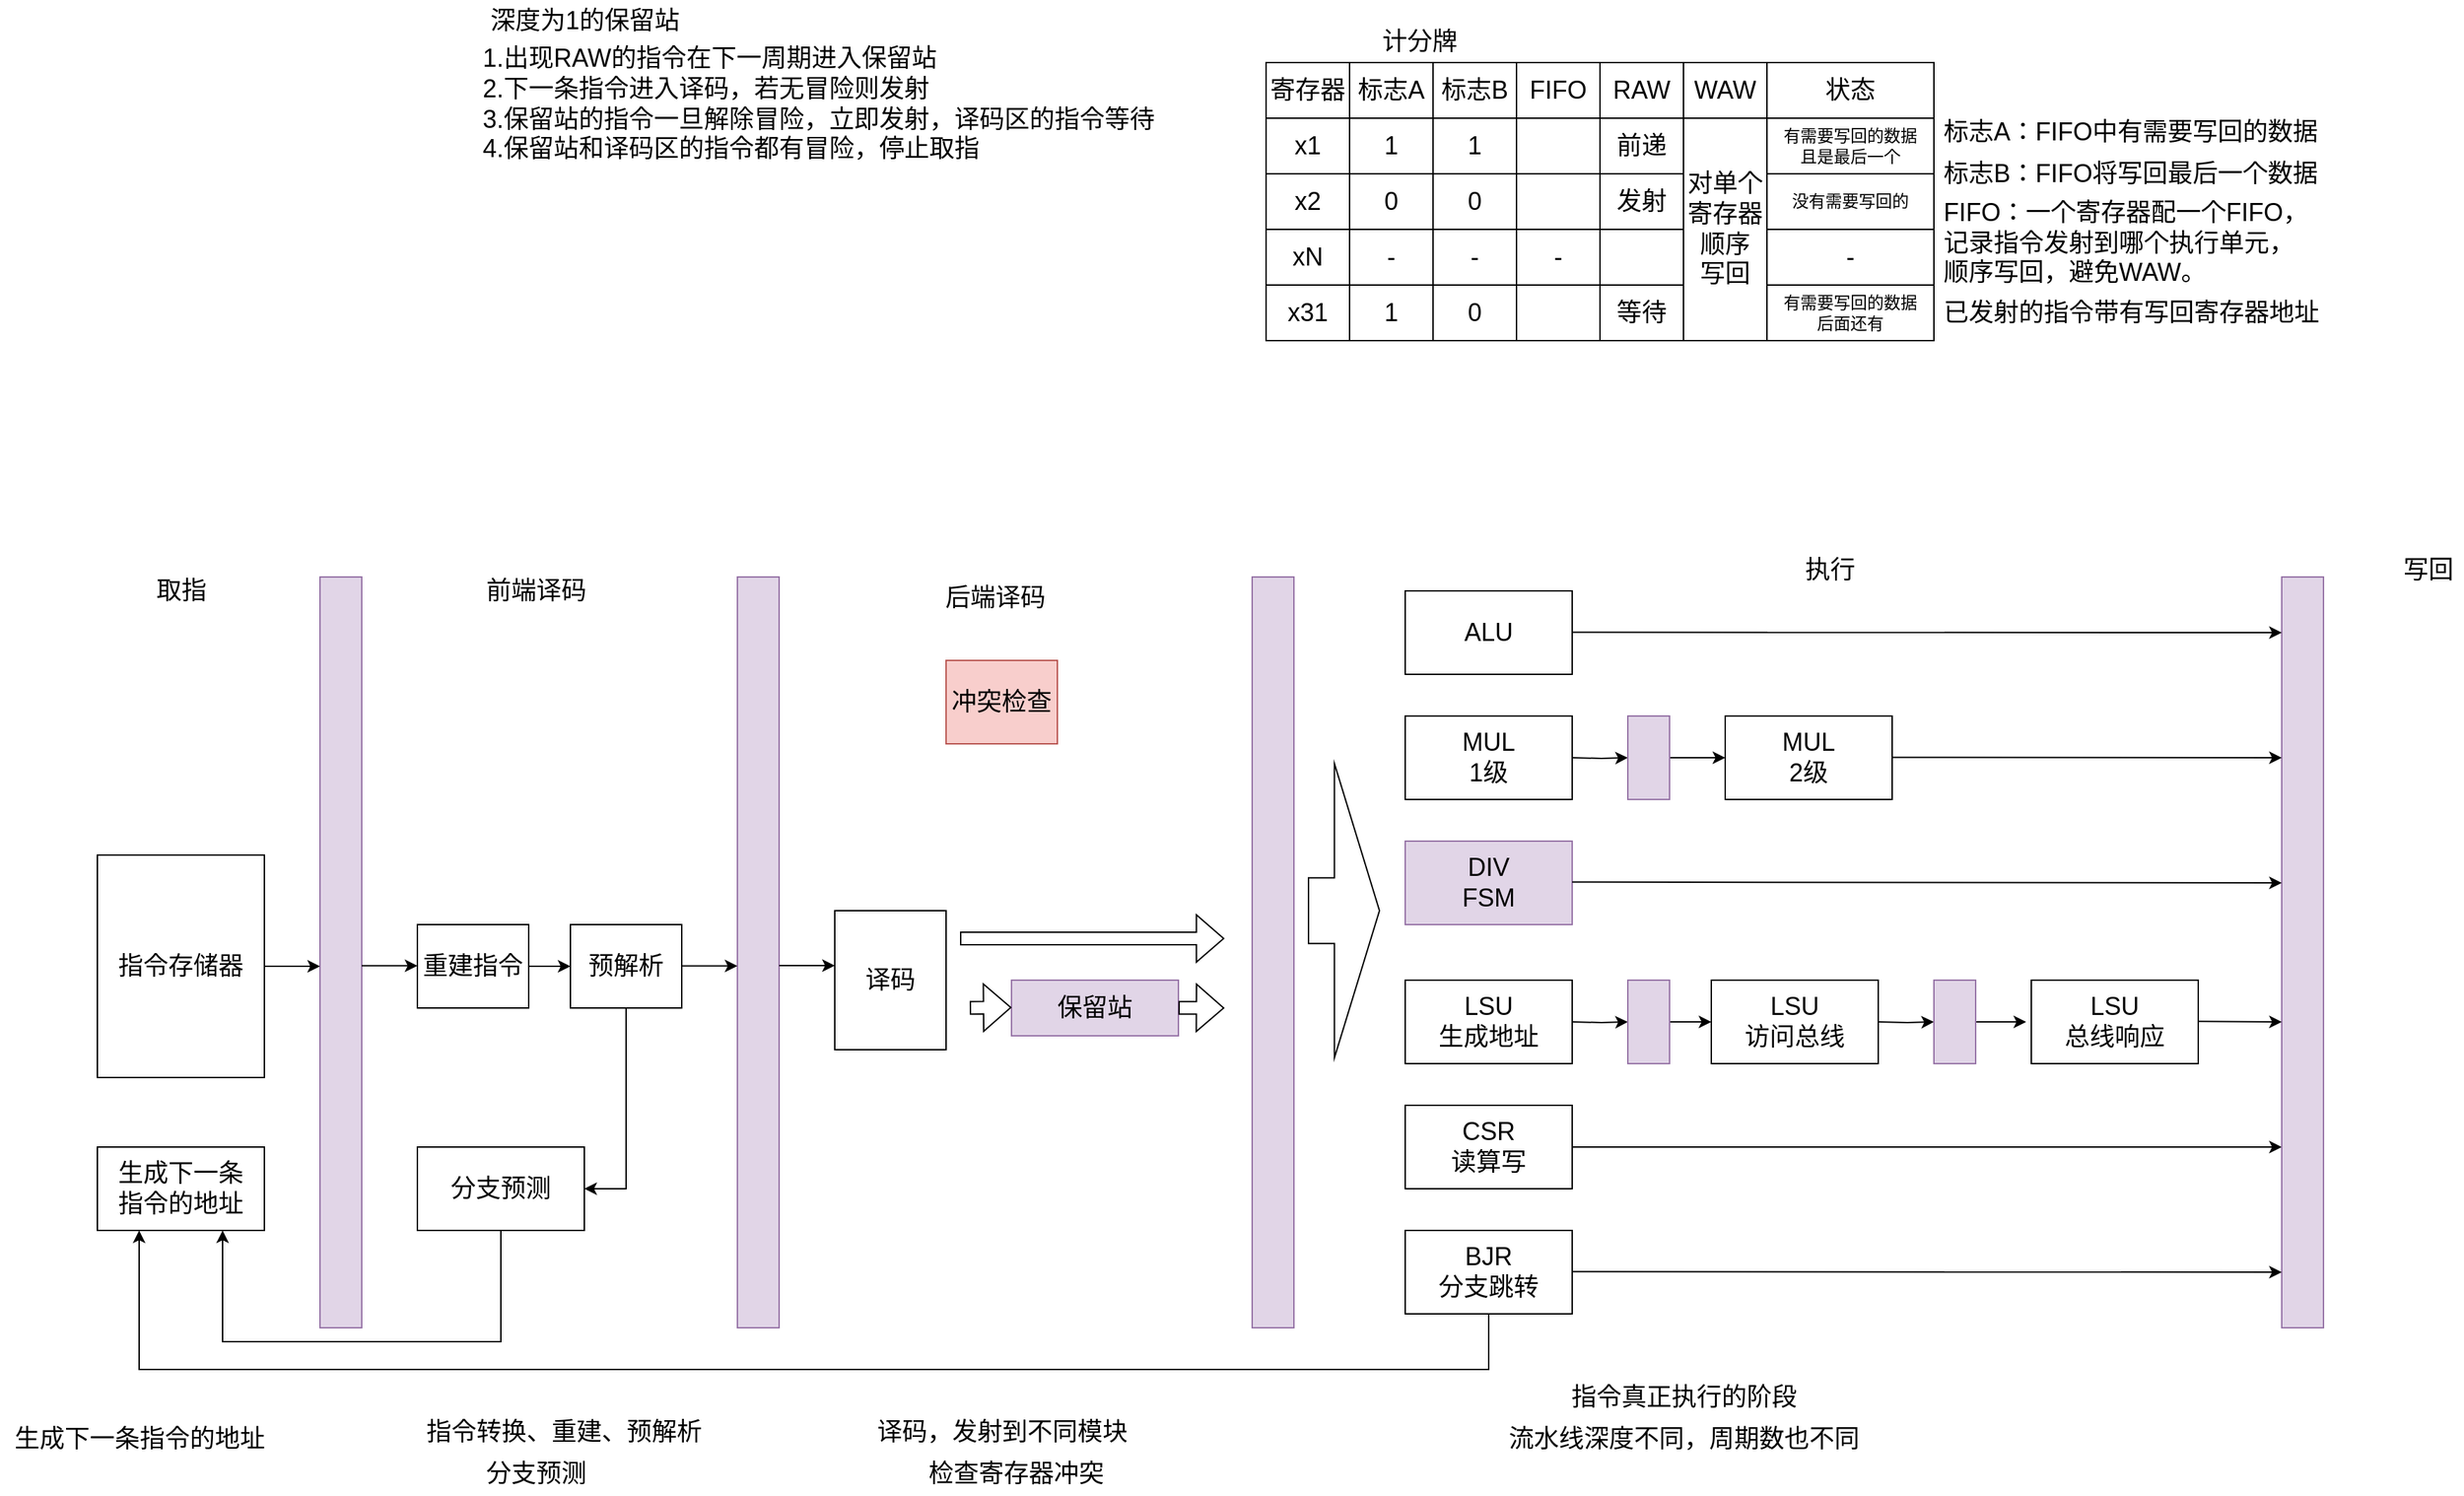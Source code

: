 <mxfile version="18.0.1" type="github">
  <diagram id="HJUzJ6McKahhp_3FXvlt" name="第 1 页">
    <mxGraphModel dx="769" dy="1598" grid="1" gridSize="10" guides="1" tooltips="1" connect="1" arrows="1" fold="1" page="1" pageScale="1" pageWidth="827" pageHeight="1169" math="0" shadow="0">
      <root>
        <mxCell id="0" />
        <mxCell id="1" parent="0" />
        <mxCell id="mor9z2pGq-QIeC3wmnQq-1" value="指令存储器" style="rounded=0;whiteSpace=wrap;html=1;fontSize=18;" parent="1" vertex="1">
          <mxGeometry x="170" y="140" width="120" height="160" as="geometry" />
        </mxCell>
        <mxCell id="mor9z2pGq-QIeC3wmnQq-2" value="生成下一条&lt;br&gt;指令的地址" style="whiteSpace=wrap;html=1;fontSize=18;" parent="1" vertex="1">
          <mxGeometry x="170" y="350" width="120" height="60" as="geometry" />
        </mxCell>
        <mxCell id="mor9z2pGq-QIeC3wmnQq-3" value="" style="rounded=0;whiteSpace=wrap;html=1;fontSize=18;fillColor=#e1d5e7;strokeColor=#9673a6;" parent="1" vertex="1">
          <mxGeometry x="330" y="-60" width="30" height="540" as="geometry" />
        </mxCell>
        <mxCell id="mor9z2pGq-QIeC3wmnQq-4" value="" style="endArrow=classic;html=1;rounded=0;fontSize=18;" parent="1" edge="1">
          <mxGeometry width="50" height="50" relative="1" as="geometry">
            <mxPoint x="290" y="220" as="sourcePoint" />
            <mxPoint x="330" y="220" as="targetPoint" />
          </mxGeometry>
        </mxCell>
        <mxCell id="Nyr3AGjxqFoVcfaOjr3i-2" style="edgeStyle=orthogonalEdgeStyle;rounded=0;orthogonalLoop=1;jettySize=auto;html=1;exitX=0.5;exitY=1;exitDx=0;exitDy=0;entryX=0.75;entryY=1;entryDx=0;entryDy=0;" parent="1" source="mor9z2pGq-QIeC3wmnQq-5" target="mor9z2pGq-QIeC3wmnQq-2" edge="1">
          <mxGeometry relative="1" as="geometry">
            <Array as="points">
              <mxPoint x="460" y="490" />
              <mxPoint x="260" y="490" />
            </Array>
          </mxGeometry>
        </mxCell>
        <mxCell id="mor9z2pGq-QIeC3wmnQq-5" value="分支预测" style="rounded=0;whiteSpace=wrap;html=1;fontSize=18;" parent="1" vertex="1">
          <mxGeometry x="400" y="350" width="120" height="60" as="geometry" />
        </mxCell>
        <mxCell id="mor9z2pGq-QIeC3wmnQq-11" style="edgeStyle=orthogonalEdgeStyle;rounded=0;orthogonalLoop=1;jettySize=auto;html=1;exitX=1;exitY=0.5;exitDx=0;exitDy=0;entryX=0;entryY=0.5;entryDx=0;entryDy=0;fontSize=18;" parent="1" source="mor9z2pGq-QIeC3wmnQq-9" target="mor9z2pGq-QIeC3wmnQq-10" edge="1">
          <mxGeometry relative="1" as="geometry" />
        </mxCell>
        <mxCell id="mor9z2pGq-QIeC3wmnQq-9" value="重建指令" style="rounded=0;whiteSpace=wrap;html=1;fontSize=18;" parent="1" vertex="1">
          <mxGeometry x="400" y="190" width="80" height="60" as="geometry" />
        </mxCell>
        <mxCell id="Nyr3AGjxqFoVcfaOjr3i-1" style="edgeStyle=orthogonalEdgeStyle;rounded=0;orthogonalLoop=1;jettySize=auto;html=1;exitX=0.5;exitY=1;exitDx=0;exitDy=0;entryX=1;entryY=0.5;entryDx=0;entryDy=0;" parent="1" source="mor9z2pGq-QIeC3wmnQq-10" target="mor9z2pGq-QIeC3wmnQq-5" edge="1">
          <mxGeometry relative="1" as="geometry" />
        </mxCell>
        <mxCell id="mor9z2pGq-QIeC3wmnQq-10" value="预解析" style="rounded=0;whiteSpace=wrap;html=1;fontSize=18;" parent="1" vertex="1">
          <mxGeometry x="510" y="190" width="80" height="60" as="geometry" />
        </mxCell>
        <mxCell id="mor9z2pGq-QIeC3wmnQq-12" value="" style="endArrow=classic;html=1;rounded=0;fontSize=18;" parent="1" edge="1">
          <mxGeometry width="50" height="50" relative="1" as="geometry">
            <mxPoint x="360" y="219.66" as="sourcePoint" />
            <mxPoint x="400" y="219.66" as="targetPoint" />
          </mxGeometry>
        </mxCell>
        <mxCell id="mor9z2pGq-QIeC3wmnQq-13" value="" style="rounded=0;whiteSpace=wrap;html=1;fontSize=18;fillColor=#e1d5e7;strokeColor=#9673a6;" parent="1" vertex="1">
          <mxGeometry x="630" y="-60" width="30" height="540" as="geometry" />
        </mxCell>
        <mxCell id="mor9z2pGq-QIeC3wmnQq-14" value="" style="endArrow=classic;html=1;rounded=0;fontSize=18;" parent="1" edge="1">
          <mxGeometry width="50" height="50" relative="1" as="geometry">
            <mxPoint x="590" y="219.8" as="sourcePoint" />
            <mxPoint x="630" y="219.8" as="targetPoint" />
          </mxGeometry>
        </mxCell>
        <mxCell id="mor9z2pGq-QIeC3wmnQq-16" value="译码" style="rounded=0;whiteSpace=wrap;html=1;fontSize=18;" parent="1" vertex="1">
          <mxGeometry x="700" y="180" width="80" height="100" as="geometry" />
        </mxCell>
        <mxCell id="mor9z2pGq-QIeC3wmnQq-18" value="" style="endArrow=classic;html=1;rounded=0;fontSize=18;" parent="1" edge="1">
          <mxGeometry width="50" height="50" relative="1" as="geometry">
            <mxPoint x="660" y="219.5" as="sourcePoint" />
            <mxPoint x="700" y="219.5" as="targetPoint" />
          </mxGeometry>
        </mxCell>
        <mxCell id="mor9z2pGq-QIeC3wmnQq-19" value="取指" style="text;html=1;align=center;verticalAlign=middle;resizable=0;points=[];autosize=1;strokeColor=none;fillColor=none;fontSize=18;" parent="1" vertex="1">
          <mxGeometry x="205" y="-65" width="50" height="30" as="geometry" />
        </mxCell>
        <mxCell id="mor9z2pGq-QIeC3wmnQq-20" value="前端译码" style="text;html=1;align=center;verticalAlign=middle;resizable=0;points=[];autosize=1;strokeColor=none;fillColor=none;fontSize=18;" parent="1" vertex="1">
          <mxGeometry x="440" y="-65" width="90" height="30" as="geometry" />
        </mxCell>
        <mxCell id="mor9z2pGq-QIeC3wmnQq-22" value="后端译码" style="text;html=1;align=center;verticalAlign=middle;resizable=0;points=[];autosize=1;strokeColor=none;fillColor=none;fontSize=18;" parent="1" vertex="1">
          <mxGeometry x="770" y="-60" width="90" height="30" as="geometry" />
        </mxCell>
        <mxCell id="mor9z2pGq-QIeC3wmnQq-23" value="" style="rounded=0;whiteSpace=wrap;html=1;fontSize=18;fillColor=#e1d5e7;strokeColor=#9673a6;" parent="1" vertex="1">
          <mxGeometry x="1000" y="-60" width="30" height="540" as="geometry" />
        </mxCell>
        <mxCell id="mor9z2pGq-QIeC3wmnQq-24" value="ALU" style="rounded=0;whiteSpace=wrap;html=1;fontSize=18;" parent="1" vertex="1">
          <mxGeometry x="1110" y="-50" width="120" height="60" as="geometry" />
        </mxCell>
        <mxCell id="mor9z2pGq-QIeC3wmnQq-25" value="DIV&lt;br&gt;FSM" style="rounded=0;whiteSpace=wrap;html=1;fontSize=18;fillColor=#e1d5e7;strokeColor=#9673a6;" parent="1" vertex="1">
          <mxGeometry x="1110" y="130" width="120" height="60" as="geometry" />
        </mxCell>
        <mxCell id="mor9z2pGq-QIeC3wmnQq-26" value="MUL&lt;br&gt;1级" style="rounded=0;whiteSpace=wrap;html=1;fontSize=18;" parent="1" vertex="1">
          <mxGeometry x="1110" y="40" width="120" height="60" as="geometry" />
        </mxCell>
        <mxCell id="Nyr3AGjxqFoVcfaOjr3i-3" style="edgeStyle=orthogonalEdgeStyle;rounded=0;orthogonalLoop=1;jettySize=auto;html=1;exitX=0.5;exitY=1;exitDx=0;exitDy=0;entryX=0.25;entryY=1;entryDx=0;entryDy=0;" parent="1" source="mor9z2pGq-QIeC3wmnQq-27" target="mor9z2pGq-QIeC3wmnQq-2" edge="1">
          <mxGeometry relative="1" as="geometry">
            <Array as="points">
              <mxPoint x="1170" y="510" />
              <mxPoint x="200" y="510" />
            </Array>
          </mxGeometry>
        </mxCell>
        <mxCell id="mor9z2pGq-QIeC3wmnQq-27" value="BJR&lt;br&gt;分支跳转" style="rounded=0;whiteSpace=wrap;html=1;fontSize=18;" parent="1" vertex="1">
          <mxGeometry x="1110" y="410" width="120" height="60" as="geometry" />
        </mxCell>
        <mxCell id="mor9z2pGq-QIeC3wmnQq-28" value="LSU&lt;br&gt;生成地址" style="rounded=0;whiteSpace=wrap;html=1;fontSize=18;" parent="1" vertex="1">
          <mxGeometry x="1110" y="230" width="120" height="60" as="geometry" />
        </mxCell>
        <mxCell id="Nyr3AGjxqFoVcfaOjr3i-8" style="edgeStyle=orthogonalEdgeStyle;rounded=0;orthogonalLoop=1;jettySize=auto;html=1;exitX=1;exitY=0.5;exitDx=0;exitDy=0;" parent="1" source="mor9z2pGq-QIeC3wmnQq-29" edge="1">
          <mxGeometry relative="1" as="geometry">
            <mxPoint x="1740" y="350" as="targetPoint" />
            <Array as="points">
              <mxPoint x="1480" y="350" />
              <mxPoint x="1480" y="350" />
            </Array>
          </mxGeometry>
        </mxCell>
        <mxCell id="mor9z2pGq-QIeC3wmnQq-29" value="CSR&lt;br&gt;读算写" style="rounded=0;whiteSpace=wrap;html=1;fontSize=18;" parent="1" vertex="1">
          <mxGeometry x="1110" y="320" width="120" height="60" as="geometry" />
        </mxCell>
        <mxCell id="mor9z2pGq-QIeC3wmnQq-32" style="edgeStyle=orthogonalEdgeStyle;rounded=0;orthogonalLoop=1;jettySize=auto;html=1;exitX=1;exitY=0.5;exitDx=0;exitDy=0;entryX=0;entryY=0.5;entryDx=0;entryDy=0;fontSize=18;" parent="1" target="mor9z2pGq-QIeC3wmnQq-33" edge="1">
          <mxGeometry relative="1" as="geometry">
            <mxPoint x="1230" y="70" as="sourcePoint" />
          </mxGeometry>
        </mxCell>
        <mxCell id="mor9z2pGq-QIeC3wmnQq-37" style="edgeStyle=orthogonalEdgeStyle;rounded=0;orthogonalLoop=1;jettySize=auto;html=1;exitX=1;exitY=0.5;exitDx=0;exitDy=0;entryX=0;entryY=0.5;entryDx=0;entryDy=0;fontSize=18;" parent="1" source="mor9z2pGq-QIeC3wmnQq-33" target="mor9z2pGq-QIeC3wmnQq-34" edge="1">
          <mxGeometry relative="1" as="geometry" />
        </mxCell>
        <mxCell id="mor9z2pGq-QIeC3wmnQq-33" value="" style="rounded=0;whiteSpace=wrap;html=1;fontSize=18;fillColor=#e1d5e7;strokeColor=#9673a6;" parent="1" vertex="1">
          <mxGeometry x="1270" y="40" width="30" height="60" as="geometry" />
        </mxCell>
        <mxCell id="mor9z2pGq-QIeC3wmnQq-34" value="MUL&lt;br&gt;2级" style="rounded=0;whiteSpace=wrap;html=1;fontSize=18;" parent="1" vertex="1">
          <mxGeometry x="1340" y="40" width="120" height="60" as="geometry" />
        </mxCell>
        <mxCell id="mor9z2pGq-QIeC3wmnQq-41" style="edgeStyle=orthogonalEdgeStyle;rounded=0;orthogonalLoop=1;jettySize=auto;html=1;exitX=1;exitY=0.5;exitDx=0;exitDy=0;entryX=0;entryY=0.5;entryDx=0;entryDy=0;fontSize=18;" parent="1" target="mor9z2pGq-QIeC3wmnQq-42" edge="1">
          <mxGeometry relative="1" as="geometry">
            <mxPoint x="1230" y="260" as="sourcePoint" />
          </mxGeometry>
        </mxCell>
        <mxCell id="mor9z2pGq-QIeC3wmnQq-55" style="edgeStyle=orthogonalEdgeStyle;rounded=0;orthogonalLoop=1;jettySize=auto;html=1;exitX=1;exitY=0.5;exitDx=0;exitDy=0;entryX=0;entryY=0.5;entryDx=0;entryDy=0;fontSize=18;" parent="1" source="mor9z2pGq-QIeC3wmnQq-42" target="mor9z2pGq-QIeC3wmnQq-49" edge="1">
          <mxGeometry relative="1" as="geometry" />
        </mxCell>
        <mxCell id="mor9z2pGq-QIeC3wmnQq-42" value="" style="rounded=0;whiteSpace=wrap;html=1;fontSize=18;fillColor=#e1d5e7;strokeColor=#9673a6;" parent="1" vertex="1">
          <mxGeometry x="1270" y="230" width="30" height="60" as="geometry" />
        </mxCell>
        <mxCell id="mor9z2pGq-QIeC3wmnQq-49" value="LSU&lt;br&gt;访问总线" style="rounded=0;whiteSpace=wrap;html=1;fontSize=18;" parent="1" vertex="1">
          <mxGeometry x="1330" y="230" width="120" height="60" as="geometry" />
        </mxCell>
        <mxCell id="mor9z2pGq-QIeC3wmnQq-50" style="edgeStyle=orthogonalEdgeStyle;rounded=0;orthogonalLoop=1;jettySize=auto;html=1;exitX=1;exitY=0.5;exitDx=0;exitDy=0;entryX=0;entryY=0.5;entryDx=0;entryDy=0;fontSize=18;" parent="1" target="mor9z2pGq-QIeC3wmnQq-51" edge="1">
          <mxGeometry relative="1" as="geometry">
            <mxPoint x="1450" y="260" as="sourcePoint" />
          </mxGeometry>
        </mxCell>
        <mxCell id="mor9z2pGq-QIeC3wmnQq-56" style="edgeStyle=orthogonalEdgeStyle;rounded=0;orthogonalLoop=1;jettySize=auto;html=1;exitX=1;exitY=0.5;exitDx=0;exitDy=0;entryX=-0.031;entryY=0.489;entryDx=0;entryDy=0;entryPerimeter=0;fontSize=18;" parent="1" source="mor9z2pGq-QIeC3wmnQq-51" target="mor9z2pGq-QIeC3wmnQq-52" edge="1">
          <mxGeometry relative="1" as="geometry" />
        </mxCell>
        <mxCell id="mor9z2pGq-QIeC3wmnQq-51" value="" style="rounded=0;whiteSpace=wrap;html=1;fontSize=18;fillColor=#e1d5e7;strokeColor=#9673a6;" parent="1" vertex="1">
          <mxGeometry x="1490" y="230" width="30" height="60" as="geometry" />
        </mxCell>
        <mxCell id="mor9z2pGq-QIeC3wmnQq-52" value="LSU&lt;br&gt;总线响应" style="rounded=0;whiteSpace=wrap;html=1;fontSize=18;" parent="1" vertex="1">
          <mxGeometry x="1560" y="230" width="120" height="60" as="geometry" />
        </mxCell>
        <mxCell id="mor9z2pGq-QIeC3wmnQq-65" value="" style="rounded=0;whiteSpace=wrap;html=1;fontSize=18;fillColor=#e1d5e7;strokeColor=#9673a6;" parent="1" vertex="1">
          <mxGeometry x="1740" y="-60" width="30" height="540" as="geometry" />
        </mxCell>
        <mxCell id="mor9z2pGq-QIeC3wmnQq-66" value="" style="shape=flexArrow;endArrow=classic;html=1;rounded=0;fontSize=18;endWidth=163.448;endSize=10.457;width=47.143;" parent="1" edge="1">
          <mxGeometry width="50" height="50" relative="1" as="geometry">
            <mxPoint x="1040" y="180" as="sourcePoint" />
            <mxPoint x="1092" y="180" as="targetPoint" />
          </mxGeometry>
        </mxCell>
        <mxCell id="mor9z2pGq-QIeC3wmnQq-67" value="" style="endArrow=classic;html=1;rounded=0;fontSize=18;" parent="1" edge="1">
          <mxGeometry width="50" height="50" relative="1" as="geometry">
            <mxPoint x="1230" y="439.66" as="sourcePoint" />
            <mxPoint x="1740" y="440" as="targetPoint" />
          </mxGeometry>
        </mxCell>
        <mxCell id="mor9z2pGq-QIeC3wmnQq-69" value="" style="endArrow=classic;html=1;rounded=0;fontSize=18;" parent="1" edge="1">
          <mxGeometry width="50" height="50" relative="1" as="geometry">
            <mxPoint x="1680.0" y="259.66" as="sourcePoint" />
            <mxPoint x="1740" y="260" as="targetPoint" />
          </mxGeometry>
        </mxCell>
        <mxCell id="mor9z2pGq-QIeC3wmnQq-70" value="" style="endArrow=classic;html=1;rounded=0;fontSize=18;" parent="1" edge="1">
          <mxGeometry width="50" height="50" relative="1" as="geometry">
            <mxPoint x="1230.0" y="159.41" as="sourcePoint" />
            <mxPoint x="1740" y="160" as="targetPoint" />
          </mxGeometry>
        </mxCell>
        <mxCell id="mor9z2pGq-QIeC3wmnQq-71" value="" style="endArrow=classic;html=1;rounded=0;fontSize=18;" parent="1" edge="1">
          <mxGeometry width="50" height="50" relative="1" as="geometry">
            <mxPoint x="1460.0" y="69.77" as="sourcePoint" />
            <mxPoint x="1740" y="70" as="targetPoint" />
          </mxGeometry>
        </mxCell>
        <mxCell id="mor9z2pGq-QIeC3wmnQq-72" value="" style="endArrow=classic;html=1;rounded=0;fontSize=18;" parent="1" edge="1">
          <mxGeometry width="50" height="50" relative="1" as="geometry">
            <mxPoint x="1230.0" y="-20.23" as="sourcePoint" />
            <mxPoint x="1740" y="-20" as="targetPoint" />
          </mxGeometry>
        </mxCell>
        <mxCell id="mor9z2pGq-QIeC3wmnQq-73" value="写回" style="text;html=1;align=center;verticalAlign=middle;resizable=0;points=[];autosize=1;strokeColor=none;fillColor=none;fontSize=18;" parent="1" vertex="1">
          <mxGeometry x="1820" y="-80" width="50" height="30" as="geometry" />
        </mxCell>
        <mxCell id="mor9z2pGq-QIeC3wmnQq-74" value="执行" style="text;html=1;align=center;verticalAlign=middle;resizable=0;points=[];autosize=1;strokeColor=none;fillColor=none;fontSize=18;" parent="1" vertex="1">
          <mxGeometry x="1390" y="-80" width="50" height="30" as="geometry" />
        </mxCell>
        <mxCell id="Nyr3AGjxqFoVcfaOjr3i-5" value="冲突检查" style="rounded=0;whiteSpace=wrap;html=1;fontSize=18;fillColor=#f8cecc;strokeColor=#b85450;" parent="1" vertex="1">
          <mxGeometry x="780" width="80" height="60" as="geometry" />
        </mxCell>
        <mxCell id="Nyr3AGjxqFoVcfaOjr3i-9" value="生成下一条指令的地址" style="text;html=1;align=center;verticalAlign=middle;resizable=0;points=[];autosize=1;strokeColor=none;fillColor=none;fontSize=18;" parent="1" vertex="1">
          <mxGeometry x="100" y="545" width="200" height="30" as="geometry" />
        </mxCell>
        <mxCell id="Nyr3AGjxqFoVcfaOjr3i-10" value="指令转换、重建、预解析" style="text;html=1;align=center;verticalAlign=middle;resizable=0;points=[];autosize=1;strokeColor=none;fillColor=none;fontSize=18;" parent="1" vertex="1">
          <mxGeometry x="400" y="540" width="210" height="30" as="geometry" />
        </mxCell>
        <mxCell id="Nyr3AGjxqFoVcfaOjr3i-11" value="分支预测" style="text;html=1;align=center;verticalAlign=middle;resizable=0;points=[];autosize=1;strokeColor=none;fillColor=none;fontSize=18;" parent="1" vertex="1">
          <mxGeometry x="440" y="570" width="90" height="30" as="geometry" />
        </mxCell>
        <mxCell id="Nyr3AGjxqFoVcfaOjr3i-12" value="译码，发射到不同模块" style="text;html=1;align=center;verticalAlign=middle;resizable=0;points=[];autosize=1;strokeColor=none;fillColor=none;fontSize=18;" parent="1" vertex="1">
          <mxGeometry x="720" y="540" width="200" height="30" as="geometry" />
        </mxCell>
        <mxCell id="Nyr3AGjxqFoVcfaOjr3i-13" value="检查寄存器冲突" style="text;html=1;align=center;verticalAlign=middle;resizable=0;points=[];autosize=1;strokeColor=none;fillColor=none;fontSize=18;" parent="1" vertex="1">
          <mxGeometry x="760" y="570" width="140" height="30" as="geometry" />
        </mxCell>
        <mxCell id="Nyr3AGjxqFoVcfaOjr3i-14" value="指令真正执行的阶段" style="text;html=1;align=center;verticalAlign=middle;resizable=0;points=[];autosize=1;strokeColor=none;fillColor=none;fontSize=18;" parent="1" vertex="1">
          <mxGeometry x="1220" y="515" width="180" height="30" as="geometry" />
        </mxCell>
        <mxCell id="Nyr3AGjxqFoVcfaOjr3i-15" value="流水线深度不同，周期数也不同" style="text;html=1;align=center;verticalAlign=middle;resizable=0;points=[];autosize=1;strokeColor=none;fillColor=none;fontSize=18;" parent="1" vertex="1">
          <mxGeometry x="1175" y="545" width="270" height="30" as="geometry" />
        </mxCell>
        <mxCell id="yl4h00sHghuUMfwCyr-m-2" value="" style="shape=table;startSize=0;container=1;collapsible=0;childLayout=tableLayout;fontSize=18;" parent="1" vertex="1">
          <mxGeometry x="1010" y="-430" width="480" height="200" as="geometry" />
        </mxCell>
        <mxCell id="yl4h00sHghuUMfwCyr-m-3" value="" style="shape=tableRow;horizontal=0;startSize=0;swimlaneHead=0;swimlaneBody=0;top=0;left=0;bottom=0;right=0;collapsible=0;dropTarget=0;fillColor=none;points=[[0,0.5],[1,0.5]];portConstraint=eastwest;fontSize=18;" parent="yl4h00sHghuUMfwCyr-m-2" vertex="1">
          <mxGeometry width="480" height="40" as="geometry" />
        </mxCell>
        <mxCell id="yl4h00sHghuUMfwCyr-m-4" value="寄存器" style="shape=partialRectangle;html=1;whiteSpace=wrap;connectable=0;overflow=hidden;fillColor=none;top=0;left=0;bottom=0;right=0;pointerEvents=1;fontSize=18;" parent="yl4h00sHghuUMfwCyr-m-3" vertex="1">
          <mxGeometry width="60" height="40" as="geometry">
            <mxRectangle width="60" height="40" as="alternateBounds" />
          </mxGeometry>
        </mxCell>
        <mxCell id="yl4h00sHghuUMfwCyr-m-5" value="标志A" style="shape=partialRectangle;html=1;whiteSpace=wrap;connectable=0;overflow=hidden;fillColor=none;top=0;left=0;bottom=0;right=0;pointerEvents=1;fontSize=18;" parent="yl4h00sHghuUMfwCyr-m-3" vertex="1">
          <mxGeometry x="60" width="60" height="40" as="geometry">
            <mxRectangle width="60" height="40" as="alternateBounds" />
          </mxGeometry>
        </mxCell>
        <mxCell id="yl4h00sHghuUMfwCyr-m-6" value="标志B" style="shape=partialRectangle;html=1;whiteSpace=wrap;connectable=0;overflow=hidden;fillColor=none;top=0;left=0;bottom=0;right=0;pointerEvents=1;fontSize=18;" parent="yl4h00sHghuUMfwCyr-m-3" vertex="1">
          <mxGeometry x="120" width="60" height="40" as="geometry">
            <mxRectangle width="60" height="40" as="alternateBounds" />
          </mxGeometry>
        </mxCell>
        <mxCell id="yl4h00sHghuUMfwCyr-m-23" value="FIFO" style="shape=partialRectangle;html=1;whiteSpace=wrap;connectable=0;overflow=hidden;fillColor=none;top=0;left=0;bottom=0;right=0;pointerEvents=1;fontSize=18;" parent="yl4h00sHghuUMfwCyr-m-3" vertex="1">
          <mxGeometry x="180" width="60" height="40" as="geometry">
            <mxRectangle width="60" height="40" as="alternateBounds" />
          </mxGeometry>
        </mxCell>
        <mxCell id="yl4h00sHghuUMfwCyr-m-50" value="RAW" style="shape=partialRectangle;html=1;whiteSpace=wrap;connectable=0;overflow=hidden;fillColor=none;top=0;left=0;bottom=0;right=0;pointerEvents=1;fontSize=18;" parent="yl4h00sHghuUMfwCyr-m-3" vertex="1">
          <mxGeometry x="240" width="60" height="40" as="geometry">
            <mxRectangle width="60" height="40" as="alternateBounds" />
          </mxGeometry>
        </mxCell>
        <mxCell id="yl4h00sHghuUMfwCyr-m-95" value="WAW" style="shape=partialRectangle;html=1;whiteSpace=wrap;connectable=0;overflow=hidden;fillColor=none;top=0;left=0;bottom=0;right=0;pointerEvents=1;fontSize=18;" parent="yl4h00sHghuUMfwCyr-m-3" vertex="1">
          <mxGeometry x="300" width="60" height="40" as="geometry">
            <mxRectangle width="60" height="40" as="alternateBounds" />
          </mxGeometry>
        </mxCell>
        <mxCell id="yl4h00sHghuUMfwCyr-m-33" value="状态" style="shape=partialRectangle;html=1;whiteSpace=wrap;connectable=0;overflow=hidden;fillColor=none;top=0;left=0;bottom=0;right=0;pointerEvents=1;fontSize=18;rowspan=1;colspan=2;" parent="yl4h00sHghuUMfwCyr-m-3" vertex="1">
          <mxGeometry x="360" width="120" height="40" as="geometry">
            <mxRectangle width="60" height="40" as="alternateBounds" />
          </mxGeometry>
        </mxCell>
        <mxCell id="yl4h00sHghuUMfwCyr-m-40" style="shape=partialRectangle;html=1;whiteSpace=wrap;connectable=0;overflow=hidden;fillColor=none;top=0;left=0;bottom=0;right=0;pointerEvents=1;fontSize=18;" parent="yl4h00sHghuUMfwCyr-m-3" vertex="1" visible="0">
          <mxGeometry x="420" width="60" height="40" as="geometry">
            <mxRectangle width="60" height="40" as="alternateBounds" />
          </mxGeometry>
        </mxCell>
        <mxCell id="yl4h00sHghuUMfwCyr-m-7" value="" style="shape=tableRow;horizontal=0;startSize=0;swimlaneHead=0;swimlaneBody=0;top=0;left=0;bottom=0;right=0;collapsible=0;dropTarget=0;fillColor=none;points=[[0,0.5],[1,0.5]];portConstraint=eastwest;fontSize=18;" parent="yl4h00sHghuUMfwCyr-m-2" vertex="1">
          <mxGeometry y="40" width="480" height="40" as="geometry" />
        </mxCell>
        <mxCell id="yl4h00sHghuUMfwCyr-m-8" value="x1" style="shape=partialRectangle;html=1;whiteSpace=wrap;connectable=0;overflow=hidden;fillColor=none;top=0;left=0;bottom=0;right=0;pointerEvents=1;fontSize=18;" parent="yl4h00sHghuUMfwCyr-m-7" vertex="1">
          <mxGeometry width="60" height="40" as="geometry">
            <mxRectangle width="60" height="40" as="alternateBounds" />
          </mxGeometry>
        </mxCell>
        <mxCell id="yl4h00sHghuUMfwCyr-m-9" value="1" style="shape=partialRectangle;html=1;whiteSpace=wrap;connectable=0;overflow=hidden;fillColor=none;top=0;left=0;bottom=0;right=0;pointerEvents=1;fontSize=18;" parent="yl4h00sHghuUMfwCyr-m-7" vertex="1">
          <mxGeometry x="60" width="60" height="40" as="geometry">
            <mxRectangle width="60" height="40" as="alternateBounds" />
          </mxGeometry>
        </mxCell>
        <mxCell id="yl4h00sHghuUMfwCyr-m-10" value="1" style="shape=partialRectangle;html=1;whiteSpace=wrap;connectable=0;overflow=hidden;fillColor=none;top=0;left=0;bottom=0;right=0;pointerEvents=1;fontSize=18;" parent="yl4h00sHghuUMfwCyr-m-7" vertex="1">
          <mxGeometry x="120" width="60" height="40" as="geometry">
            <mxRectangle width="60" height="40" as="alternateBounds" />
          </mxGeometry>
        </mxCell>
        <mxCell id="yl4h00sHghuUMfwCyr-m-24" style="shape=partialRectangle;html=1;whiteSpace=wrap;connectable=0;overflow=hidden;fillColor=none;top=0;left=0;bottom=0;right=0;pointerEvents=1;fontSize=18;" parent="yl4h00sHghuUMfwCyr-m-7" vertex="1">
          <mxGeometry x="180" width="60" height="40" as="geometry">
            <mxRectangle width="60" height="40" as="alternateBounds" />
          </mxGeometry>
        </mxCell>
        <mxCell id="yl4h00sHghuUMfwCyr-m-51" value="前递" style="shape=partialRectangle;html=1;whiteSpace=wrap;connectable=0;overflow=hidden;fillColor=none;top=0;left=0;bottom=0;right=0;pointerEvents=1;fontSize=18;" parent="yl4h00sHghuUMfwCyr-m-7" vertex="1">
          <mxGeometry x="240" width="60" height="40" as="geometry">
            <mxRectangle width="60" height="40" as="alternateBounds" />
          </mxGeometry>
        </mxCell>
        <mxCell id="yl4h00sHghuUMfwCyr-m-96" value="对单个&lt;br&gt;寄存器&lt;br&gt;顺序&lt;br&gt;写回" style="shape=partialRectangle;html=1;whiteSpace=wrap;connectable=0;overflow=hidden;fillColor=none;top=0;left=0;bottom=0;right=0;pointerEvents=1;fontSize=18;rowspan=4;colspan=1;" parent="yl4h00sHghuUMfwCyr-m-7" vertex="1">
          <mxGeometry x="300" width="60" height="160" as="geometry">
            <mxRectangle width="60" height="40" as="alternateBounds" />
          </mxGeometry>
        </mxCell>
        <mxCell id="yl4h00sHghuUMfwCyr-m-34" value="有需要写回的数据&lt;br&gt;且是最后一个" style="shape=partialRectangle;html=1;whiteSpace=wrap;connectable=0;overflow=hidden;fillColor=none;top=0;left=0;bottom=0;right=0;pointerEvents=1;fontSize=12;rowspan=1;colspan=2;" parent="yl4h00sHghuUMfwCyr-m-7" vertex="1">
          <mxGeometry x="360" width="120" height="40" as="geometry">
            <mxRectangle width="60" height="40" as="alternateBounds" />
          </mxGeometry>
        </mxCell>
        <mxCell id="yl4h00sHghuUMfwCyr-m-41" style="shape=partialRectangle;html=1;whiteSpace=wrap;connectable=0;overflow=hidden;fillColor=none;top=0;left=0;bottom=0;right=0;pointerEvents=1;fontSize=18;" parent="yl4h00sHghuUMfwCyr-m-7" vertex="1" visible="0">
          <mxGeometry x="420" width="60" height="40" as="geometry">
            <mxRectangle width="60" height="40" as="alternateBounds" />
          </mxGeometry>
        </mxCell>
        <mxCell id="yl4h00sHghuUMfwCyr-m-11" value="" style="shape=tableRow;horizontal=0;startSize=0;swimlaneHead=0;swimlaneBody=0;top=0;left=0;bottom=0;right=0;collapsible=0;dropTarget=0;fillColor=none;points=[[0,0.5],[1,0.5]];portConstraint=eastwest;fontSize=18;" parent="yl4h00sHghuUMfwCyr-m-2" vertex="1">
          <mxGeometry y="80" width="480" height="40" as="geometry" />
        </mxCell>
        <mxCell id="yl4h00sHghuUMfwCyr-m-12" value="x2" style="shape=partialRectangle;html=1;whiteSpace=wrap;connectable=0;overflow=hidden;fillColor=none;top=0;left=0;bottom=0;right=0;pointerEvents=1;fontSize=18;" parent="yl4h00sHghuUMfwCyr-m-11" vertex="1">
          <mxGeometry width="60" height="40" as="geometry">
            <mxRectangle width="60" height="40" as="alternateBounds" />
          </mxGeometry>
        </mxCell>
        <mxCell id="yl4h00sHghuUMfwCyr-m-13" value="0" style="shape=partialRectangle;html=1;whiteSpace=wrap;connectable=0;overflow=hidden;fillColor=none;top=0;left=0;bottom=0;right=0;pointerEvents=1;fontSize=18;" parent="yl4h00sHghuUMfwCyr-m-11" vertex="1">
          <mxGeometry x="60" width="60" height="40" as="geometry">
            <mxRectangle width="60" height="40" as="alternateBounds" />
          </mxGeometry>
        </mxCell>
        <mxCell id="yl4h00sHghuUMfwCyr-m-14" value="0" style="shape=partialRectangle;html=1;whiteSpace=wrap;connectable=0;overflow=hidden;fillColor=none;top=0;left=0;bottom=0;right=0;pointerEvents=1;fontSize=18;" parent="yl4h00sHghuUMfwCyr-m-11" vertex="1">
          <mxGeometry x="120" width="60" height="40" as="geometry">
            <mxRectangle width="60" height="40" as="alternateBounds" />
          </mxGeometry>
        </mxCell>
        <mxCell id="yl4h00sHghuUMfwCyr-m-25" style="shape=partialRectangle;html=1;whiteSpace=wrap;connectable=0;overflow=hidden;fillColor=none;top=0;left=0;bottom=0;right=0;pointerEvents=1;fontSize=18;" parent="yl4h00sHghuUMfwCyr-m-11" vertex="1">
          <mxGeometry x="180" width="60" height="40" as="geometry">
            <mxRectangle width="60" height="40" as="alternateBounds" />
          </mxGeometry>
        </mxCell>
        <mxCell id="yl4h00sHghuUMfwCyr-m-52" value="发射" style="shape=partialRectangle;html=1;whiteSpace=wrap;connectable=0;overflow=hidden;fillColor=none;top=0;left=0;bottom=0;right=0;pointerEvents=1;fontSize=18;" parent="yl4h00sHghuUMfwCyr-m-11" vertex="1">
          <mxGeometry x="240" width="60" height="40" as="geometry">
            <mxRectangle width="60" height="40" as="alternateBounds" />
          </mxGeometry>
        </mxCell>
        <mxCell id="yl4h00sHghuUMfwCyr-m-97" style="shape=partialRectangle;html=1;whiteSpace=wrap;connectable=0;overflow=hidden;fillColor=none;top=0;left=0;bottom=0;right=0;pointerEvents=1;fontSize=18;" parent="yl4h00sHghuUMfwCyr-m-11" vertex="1" visible="0">
          <mxGeometry x="300" width="60" height="40" as="geometry">
            <mxRectangle width="60" height="40" as="alternateBounds" />
          </mxGeometry>
        </mxCell>
        <mxCell id="yl4h00sHghuUMfwCyr-m-35" value="没有需要写回的" style="shape=partialRectangle;html=1;whiteSpace=wrap;connectable=0;overflow=hidden;fillColor=none;top=0;left=0;bottom=0;right=0;pointerEvents=1;fontSize=12;rowspan=1;colspan=2;" parent="yl4h00sHghuUMfwCyr-m-11" vertex="1">
          <mxGeometry x="360" width="120" height="40" as="geometry">
            <mxRectangle width="60" height="40" as="alternateBounds" />
          </mxGeometry>
        </mxCell>
        <mxCell id="yl4h00sHghuUMfwCyr-m-42" style="shape=partialRectangle;html=1;whiteSpace=wrap;connectable=0;overflow=hidden;fillColor=none;top=0;left=0;bottom=0;right=0;pointerEvents=1;fontSize=18;" parent="yl4h00sHghuUMfwCyr-m-11" vertex="1" visible="0">
          <mxGeometry x="420" width="60" height="40" as="geometry">
            <mxRectangle width="60" height="40" as="alternateBounds" />
          </mxGeometry>
        </mxCell>
        <mxCell id="yl4h00sHghuUMfwCyr-m-15" value="" style="shape=tableRow;horizontal=0;startSize=0;swimlaneHead=0;swimlaneBody=0;top=0;left=0;bottom=0;right=0;collapsible=0;dropTarget=0;fillColor=none;points=[[0,0.5],[1,0.5]];portConstraint=eastwest;fontSize=18;" parent="yl4h00sHghuUMfwCyr-m-2" vertex="1">
          <mxGeometry y="120" width="480" height="40" as="geometry" />
        </mxCell>
        <mxCell id="yl4h00sHghuUMfwCyr-m-16" value="xN" style="shape=partialRectangle;html=1;whiteSpace=wrap;connectable=0;overflow=hidden;fillColor=none;top=0;left=0;bottom=0;right=0;pointerEvents=1;fontSize=18;" parent="yl4h00sHghuUMfwCyr-m-15" vertex="1">
          <mxGeometry width="60" height="40" as="geometry">
            <mxRectangle width="60" height="40" as="alternateBounds" />
          </mxGeometry>
        </mxCell>
        <mxCell id="yl4h00sHghuUMfwCyr-m-17" value="-" style="shape=partialRectangle;html=1;whiteSpace=wrap;connectable=0;overflow=hidden;fillColor=none;top=0;left=0;bottom=0;right=0;pointerEvents=1;fontSize=18;" parent="yl4h00sHghuUMfwCyr-m-15" vertex="1">
          <mxGeometry x="60" width="60" height="40" as="geometry">
            <mxRectangle width="60" height="40" as="alternateBounds" />
          </mxGeometry>
        </mxCell>
        <mxCell id="yl4h00sHghuUMfwCyr-m-18" value="-" style="shape=partialRectangle;html=1;whiteSpace=wrap;connectable=0;overflow=hidden;fillColor=none;top=0;left=0;bottom=0;right=0;pointerEvents=1;fontSize=18;" parent="yl4h00sHghuUMfwCyr-m-15" vertex="1">
          <mxGeometry x="120" width="60" height="40" as="geometry">
            <mxRectangle width="60" height="40" as="alternateBounds" />
          </mxGeometry>
        </mxCell>
        <mxCell id="yl4h00sHghuUMfwCyr-m-26" value="-" style="shape=partialRectangle;html=1;whiteSpace=wrap;connectable=0;overflow=hidden;fillColor=none;top=0;left=0;bottom=0;right=0;pointerEvents=1;fontSize=18;" parent="yl4h00sHghuUMfwCyr-m-15" vertex="1">
          <mxGeometry x="180" width="60" height="40" as="geometry">
            <mxRectangle width="60" height="40" as="alternateBounds" />
          </mxGeometry>
        </mxCell>
        <mxCell id="yl4h00sHghuUMfwCyr-m-53" style="shape=partialRectangle;html=1;whiteSpace=wrap;connectable=0;overflow=hidden;fillColor=none;top=0;left=0;bottom=0;right=0;pointerEvents=1;fontSize=18;" parent="yl4h00sHghuUMfwCyr-m-15" vertex="1">
          <mxGeometry x="240" width="60" height="40" as="geometry">
            <mxRectangle width="60" height="40" as="alternateBounds" />
          </mxGeometry>
        </mxCell>
        <mxCell id="yl4h00sHghuUMfwCyr-m-98" style="shape=partialRectangle;html=1;whiteSpace=wrap;connectable=0;overflow=hidden;fillColor=none;top=0;left=0;bottom=0;right=0;pointerEvents=1;fontSize=18;" parent="yl4h00sHghuUMfwCyr-m-15" vertex="1" visible="0">
          <mxGeometry x="300" width="60" height="40" as="geometry">
            <mxRectangle width="60" height="40" as="alternateBounds" />
          </mxGeometry>
        </mxCell>
        <mxCell id="yl4h00sHghuUMfwCyr-m-36" value="-" style="shape=partialRectangle;html=1;whiteSpace=wrap;connectable=0;overflow=hidden;fillColor=none;top=0;left=0;bottom=0;right=0;pointerEvents=1;fontSize=18;rowspan=1;colspan=2;" parent="yl4h00sHghuUMfwCyr-m-15" vertex="1">
          <mxGeometry x="360" width="120" height="40" as="geometry">
            <mxRectangle width="60" height="40" as="alternateBounds" />
          </mxGeometry>
        </mxCell>
        <mxCell id="yl4h00sHghuUMfwCyr-m-43" style="shape=partialRectangle;html=1;whiteSpace=wrap;connectable=0;overflow=hidden;fillColor=none;top=0;left=0;bottom=0;right=0;pointerEvents=1;fontSize=18;" parent="yl4h00sHghuUMfwCyr-m-15" vertex="1" visible="0">
          <mxGeometry x="420" width="60" height="40" as="geometry">
            <mxRectangle width="60" height="40" as="alternateBounds" />
          </mxGeometry>
        </mxCell>
        <mxCell id="yl4h00sHghuUMfwCyr-m-19" value="" style="shape=tableRow;horizontal=0;startSize=0;swimlaneHead=0;swimlaneBody=0;top=0;left=0;bottom=0;right=0;collapsible=0;dropTarget=0;fillColor=none;points=[[0,0.5],[1,0.5]];portConstraint=eastwest;fontSize=18;" parent="yl4h00sHghuUMfwCyr-m-2" vertex="1">
          <mxGeometry y="160" width="480" height="40" as="geometry" />
        </mxCell>
        <mxCell id="yl4h00sHghuUMfwCyr-m-20" value="x31" style="shape=partialRectangle;html=1;whiteSpace=wrap;connectable=0;overflow=hidden;fillColor=none;top=0;left=0;bottom=0;right=0;pointerEvents=1;fontSize=18;" parent="yl4h00sHghuUMfwCyr-m-19" vertex="1">
          <mxGeometry width="60" height="40" as="geometry">
            <mxRectangle width="60" height="40" as="alternateBounds" />
          </mxGeometry>
        </mxCell>
        <mxCell id="yl4h00sHghuUMfwCyr-m-21" value="1" style="shape=partialRectangle;html=1;whiteSpace=wrap;connectable=0;overflow=hidden;fillColor=none;top=0;left=0;bottom=0;right=0;pointerEvents=1;fontSize=18;" parent="yl4h00sHghuUMfwCyr-m-19" vertex="1">
          <mxGeometry x="60" width="60" height="40" as="geometry">
            <mxRectangle width="60" height="40" as="alternateBounds" />
          </mxGeometry>
        </mxCell>
        <mxCell id="yl4h00sHghuUMfwCyr-m-22" value="0" style="shape=partialRectangle;html=1;whiteSpace=wrap;connectable=0;overflow=hidden;fillColor=none;top=0;left=0;bottom=0;right=0;pointerEvents=1;fontSize=18;" parent="yl4h00sHghuUMfwCyr-m-19" vertex="1">
          <mxGeometry x="120" width="60" height="40" as="geometry">
            <mxRectangle width="60" height="40" as="alternateBounds" />
          </mxGeometry>
        </mxCell>
        <mxCell id="yl4h00sHghuUMfwCyr-m-27" style="shape=partialRectangle;html=1;whiteSpace=wrap;connectable=0;overflow=hidden;fillColor=none;top=0;left=0;bottom=0;right=0;pointerEvents=1;fontSize=18;" parent="yl4h00sHghuUMfwCyr-m-19" vertex="1">
          <mxGeometry x="180" width="60" height="40" as="geometry">
            <mxRectangle width="60" height="40" as="alternateBounds" />
          </mxGeometry>
        </mxCell>
        <mxCell id="yl4h00sHghuUMfwCyr-m-54" value="等待" style="shape=partialRectangle;html=1;whiteSpace=wrap;connectable=0;overflow=hidden;fillColor=none;top=0;left=0;bottom=0;right=0;pointerEvents=1;fontSize=18;" parent="yl4h00sHghuUMfwCyr-m-19" vertex="1">
          <mxGeometry x="240" width="60" height="40" as="geometry">
            <mxRectangle width="60" height="40" as="alternateBounds" />
          </mxGeometry>
        </mxCell>
        <mxCell id="yl4h00sHghuUMfwCyr-m-99" style="shape=partialRectangle;html=1;whiteSpace=wrap;connectable=0;overflow=hidden;fillColor=none;top=0;left=0;bottom=0;right=0;pointerEvents=1;fontSize=18;" parent="yl4h00sHghuUMfwCyr-m-19" vertex="1" visible="0">
          <mxGeometry x="300" width="60" height="40" as="geometry">
            <mxRectangle width="60" height="40" as="alternateBounds" />
          </mxGeometry>
        </mxCell>
        <mxCell id="yl4h00sHghuUMfwCyr-m-37" value="有需要写回的数据&lt;br style=&quot;font-size: 12px;&quot;&gt;后面还有" style="shape=partialRectangle;html=1;whiteSpace=wrap;connectable=0;overflow=hidden;fillColor=none;top=0;left=0;bottom=0;right=0;pointerEvents=1;fontSize=12;rowspan=1;colspan=2;align=center;" parent="yl4h00sHghuUMfwCyr-m-19" vertex="1">
          <mxGeometry x="360" width="120" height="40" as="geometry">
            <mxRectangle width="60" height="40" as="alternateBounds" />
          </mxGeometry>
        </mxCell>
        <mxCell id="yl4h00sHghuUMfwCyr-m-44" style="shape=partialRectangle;html=1;whiteSpace=wrap;connectable=0;overflow=hidden;fillColor=none;top=0;left=0;bottom=0;right=0;pointerEvents=1;fontSize=18;" parent="yl4h00sHghuUMfwCyr-m-19" vertex="1" visible="0">
          <mxGeometry x="420" width="60" height="40" as="geometry">
            <mxRectangle width="60" height="40" as="alternateBounds" />
          </mxGeometry>
        </mxCell>
        <mxCell id="yl4h00sHghuUMfwCyr-m-28" value="计分牌" style="text;html=1;align=center;verticalAlign=middle;resizable=0;points=[];autosize=1;strokeColor=none;fillColor=none;fontSize=18;" parent="1" vertex="1">
          <mxGeometry x="1085" y="-460" width="70" height="30" as="geometry" />
        </mxCell>
        <mxCell id="yl4h00sHghuUMfwCyr-m-32" value="标志A：FIFO中有需要写回的数据" style="text;html=1;align=left;verticalAlign=middle;resizable=0;points=[];autosize=1;strokeColor=none;fillColor=none;fontSize=18;" parent="1" vertex="1">
          <mxGeometry x="1495" y="-395" width="280" height="30" as="geometry" />
        </mxCell>
        <mxCell id="yl4h00sHghuUMfwCyr-m-38" value="标志B：FIFO将写回最后一个数据" style="text;html=1;align=left;verticalAlign=middle;resizable=0;points=[];autosize=1;strokeColor=none;fillColor=none;fontSize=18;" parent="1" vertex="1">
          <mxGeometry x="1495" y="-365" width="280" height="30" as="geometry" />
        </mxCell>
        <mxCell id="yl4h00sHghuUMfwCyr-m-39" value="FIFO：一个寄存器配一个FIFO，&lt;br&gt;记录指令发射到哪个执行单元，&lt;br&gt;顺序写回，避免WAW。" style="text;html=1;align=left;verticalAlign=middle;resizable=0;points=[];autosize=1;strokeColor=none;fillColor=none;fontSize=18;" parent="1" vertex="1">
          <mxGeometry x="1495" y="-335" width="280" height="70" as="geometry" />
        </mxCell>
        <mxCell id="it8LxA5wp4DWBYl7aqjv-2" value="保留站" style="rounded=0;whiteSpace=wrap;html=1;fontSize=18;fillColor=#e1d5e7;strokeColor=#9673a6;" vertex="1" parent="1">
          <mxGeometry x="827" y="230" width="120" height="40" as="geometry" />
        </mxCell>
        <mxCell id="it8LxA5wp4DWBYl7aqjv-3" value="已发射的指令带有写回寄存器地址" style="text;html=1;align=left;verticalAlign=middle;resizable=0;points=[];autosize=1;strokeColor=none;fillColor=none;fontSize=18;" vertex="1" parent="1">
          <mxGeometry x="1495" y="-265" width="290" height="30" as="geometry" />
        </mxCell>
        <mxCell id="it8LxA5wp4DWBYl7aqjv-4" value="" style="shape=flexArrow;endArrow=classic;html=1;rounded=0;fontSize=18;endWidth=24;endSize=6.2;width=9;" edge="1" parent="1">
          <mxGeometry width="50" height="50" relative="1" as="geometry">
            <mxPoint x="790" y="200" as="sourcePoint" />
            <mxPoint x="980" y="200" as="targetPoint" />
          </mxGeometry>
        </mxCell>
        <mxCell id="it8LxA5wp4DWBYl7aqjv-6" value="深度为1的保留站" style="text;html=1;align=center;verticalAlign=middle;resizable=0;points=[];autosize=1;strokeColor=none;fillColor=none;fontSize=18;" vertex="1" parent="1">
          <mxGeometry x="445" y="-475" width="150" height="30" as="geometry" />
        </mxCell>
        <mxCell id="it8LxA5wp4DWBYl7aqjv-7" value="1.出现RAW的指令在下一周期进入保留站&lt;br&gt;2.下一条指令进入译码，若无冒险则发射&lt;br&gt;3.保留站的指令一旦解除冒险，立即发射，译码区的指令等待&lt;br&gt;4.保留站和译码区的指令都有冒险，停止取指" style="text;html=1;align=left;verticalAlign=middle;resizable=0;points=[];autosize=1;strokeColor=none;fillColor=none;fontSize=18;" vertex="1" parent="1">
          <mxGeometry x="445" y="-445" width="500" height="90" as="geometry" />
        </mxCell>
        <mxCell id="it8LxA5wp4DWBYl7aqjv-8" value="" style="shape=flexArrow;endArrow=classic;html=1;rounded=0;fontSize=18;endWidth=24;endSize=6.2;width=9;" edge="1" parent="1">
          <mxGeometry width="50" height="50" relative="1" as="geometry">
            <mxPoint x="797" y="249.82" as="sourcePoint" />
            <mxPoint x="827" y="249.58" as="targetPoint" />
          </mxGeometry>
        </mxCell>
        <mxCell id="it8LxA5wp4DWBYl7aqjv-9" value="" style="shape=flexArrow;endArrow=classic;html=1;rounded=0;fontSize=18;endWidth=24;endSize=6.2;width=9;" edge="1" parent="1">
          <mxGeometry width="50" height="50" relative="1" as="geometry">
            <mxPoint x="947" y="249.83" as="sourcePoint" />
            <mxPoint x="980" y="250" as="targetPoint" />
          </mxGeometry>
        </mxCell>
      </root>
    </mxGraphModel>
  </diagram>
</mxfile>
